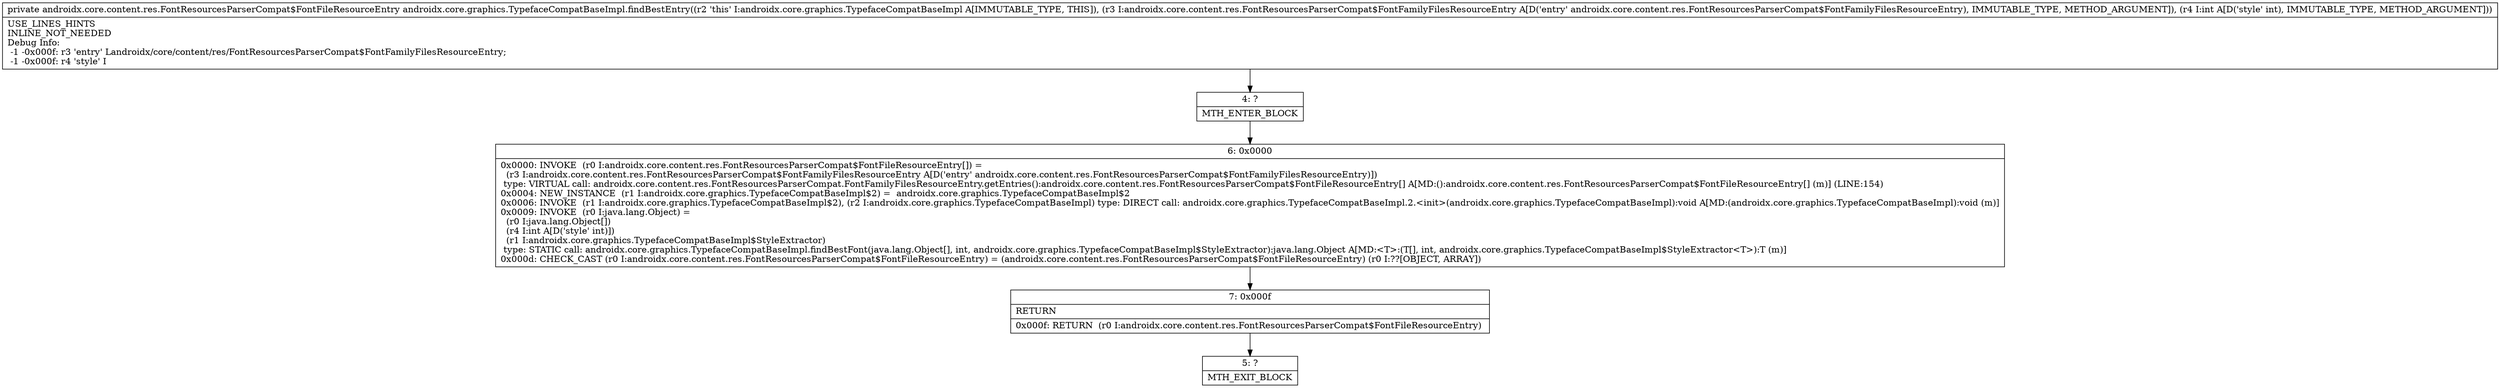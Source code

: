 digraph "CFG forandroidx.core.graphics.TypefaceCompatBaseImpl.findBestEntry(Landroidx\/core\/content\/res\/FontResourcesParserCompat$FontFamilyFilesResourceEntry;I)Landroidx\/core\/content\/res\/FontResourcesParserCompat$FontFileResourceEntry;" {
Node_4 [shape=record,label="{4\:\ ?|MTH_ENTER_BLOCK\l}"];
Node_6 [shape=record,label="{6\:\ 0x0000|0x0000: INVOKE  (r0 I:androidx.core.content.res.FontResourcesParserCompat$FontFileResourceEntry[]) = \l  (r3 I:androidx.core.content.res.FontResourcesParserCompat$FontFamilyFilesResourceEntry A[D('entry' androidx.core.content.res.FontResourcesParserCompat$FontFamilyFilesResourceEntry)])\l type: VIRTUAL call: androidx.core.content.res.FontResourcesParserCompat.FontFamilyFilesResourceEntry.getEntries():androidx.core.content.res.FontResourcesParserCompat$FontFileResourceEntry[] A[MD:():androidx.core.content.res.FontResourcesParserCompat$FontFileResourceEntry[] (m)] (LINE:154)\l0x0004: NEW_INSTANCE  (r1 I:androidx.core.graphics.TypefaceCompatBaseImpl$2) =  androidx.core.graphics.TypefaceCompatBaseImpl$2 \l0x0006: INVOKE  (r1 I:androidx.core.graphics.TypefaceCompatBaseImpl$2), (r2 I:androidx.core.graphics.TypefaceCompatBaseImpl) type: DIRECT call: androidx.core.graphics.TypefaceCompatBaseImpl.2.\<init\>(androidx.core.graphics.TypefaceCompatBaseImpl):void A[MD:(androidx.core.graphics.TypefaceCompatBaseImpl):void (m)]\l0x0009: INVOKE  (r0 I:java.lang.Object) = \l  (r0 I:java.lang.Object[])\l  (r4 I:int A[D('style' int)])\l  (r1 I:androidx.core.graphics.TypefaceCompatBaseImpl$StyleExtractor)\l type: STATIC call: androidx.core.graphics.TypefaceCompatBaseImpl.findBestFont(java.lang.Object[], int, androidx.core.graphics.TypefaceCompatBaseImpl$StyleExtractor):java.lang.Object A[MD:\<T\>:(T[], int, androidx.core.graphics.TypefaceCompatBaseImpl$StyleExtractor\<T\>):T (m)]\l0x000d: CHECK_CAST (r0 I:androidx.core.content.res.FontResourcesParserCompat$FontFileResourceEntry) = (androidx.core.content.res.FontResourcesParserCompat$FontFileResourceEntry) (r0 I:??[OBJECT, ARRAY]) \l}"];
Node_7 [shape=record,label="{7\:\ 0x000f|RETURN\l|0x000f: RETURN  (r0 I:androidx.core.content.res.FontResourcesParserCompat$FontFileResourceEntry) \l}"];
Node_5 [shape=record,label="{5\:\ ?|MTH_EXIT_BLOCK\l}"];
MethodNode[shape=record,label="{private androidx.core.content.res.FontResourcesParserCompat$FontFileResourceEntry androidx.core.graphics.TypefaceCompatBaseImpl.findBestEntry((r2 'this' I:androidx.core.graphics.TypefaceCompatBaseImpl A[IMMUTABLE_TYPE, THIS]), (r3 I:androidx.core.content.res.FontResourcesParserCompat$FontFamilyFilesResourceEntry A[D('entry' androidx.core.content.res.FontResourcesParserCompat$FontFamilyFilesResourceEntry), IMMUTABLE_TYPE, METHOD_ARGUMENT]), (r4 I:int A[D('style' int), IMMUTABLE_TYPE, METHOD_ARGUMENT]))  | USE_LINES_HINTS\lINLINE_NOT_NEEDED\lDebug Info:\l  \-1 \-0x000f: r3 'entry' Landroidx\/core\/content\/res\/FontResourcesParserCompat$FontFamilyFilesResourceEntry;\l  \-1 \-0x000f: r4 'style' I\l}"];
MethodNode -> Node_4;Node_4 -> Node_6;
Node_6 -> Node_7;
Node_7 -> Node_5;
}

